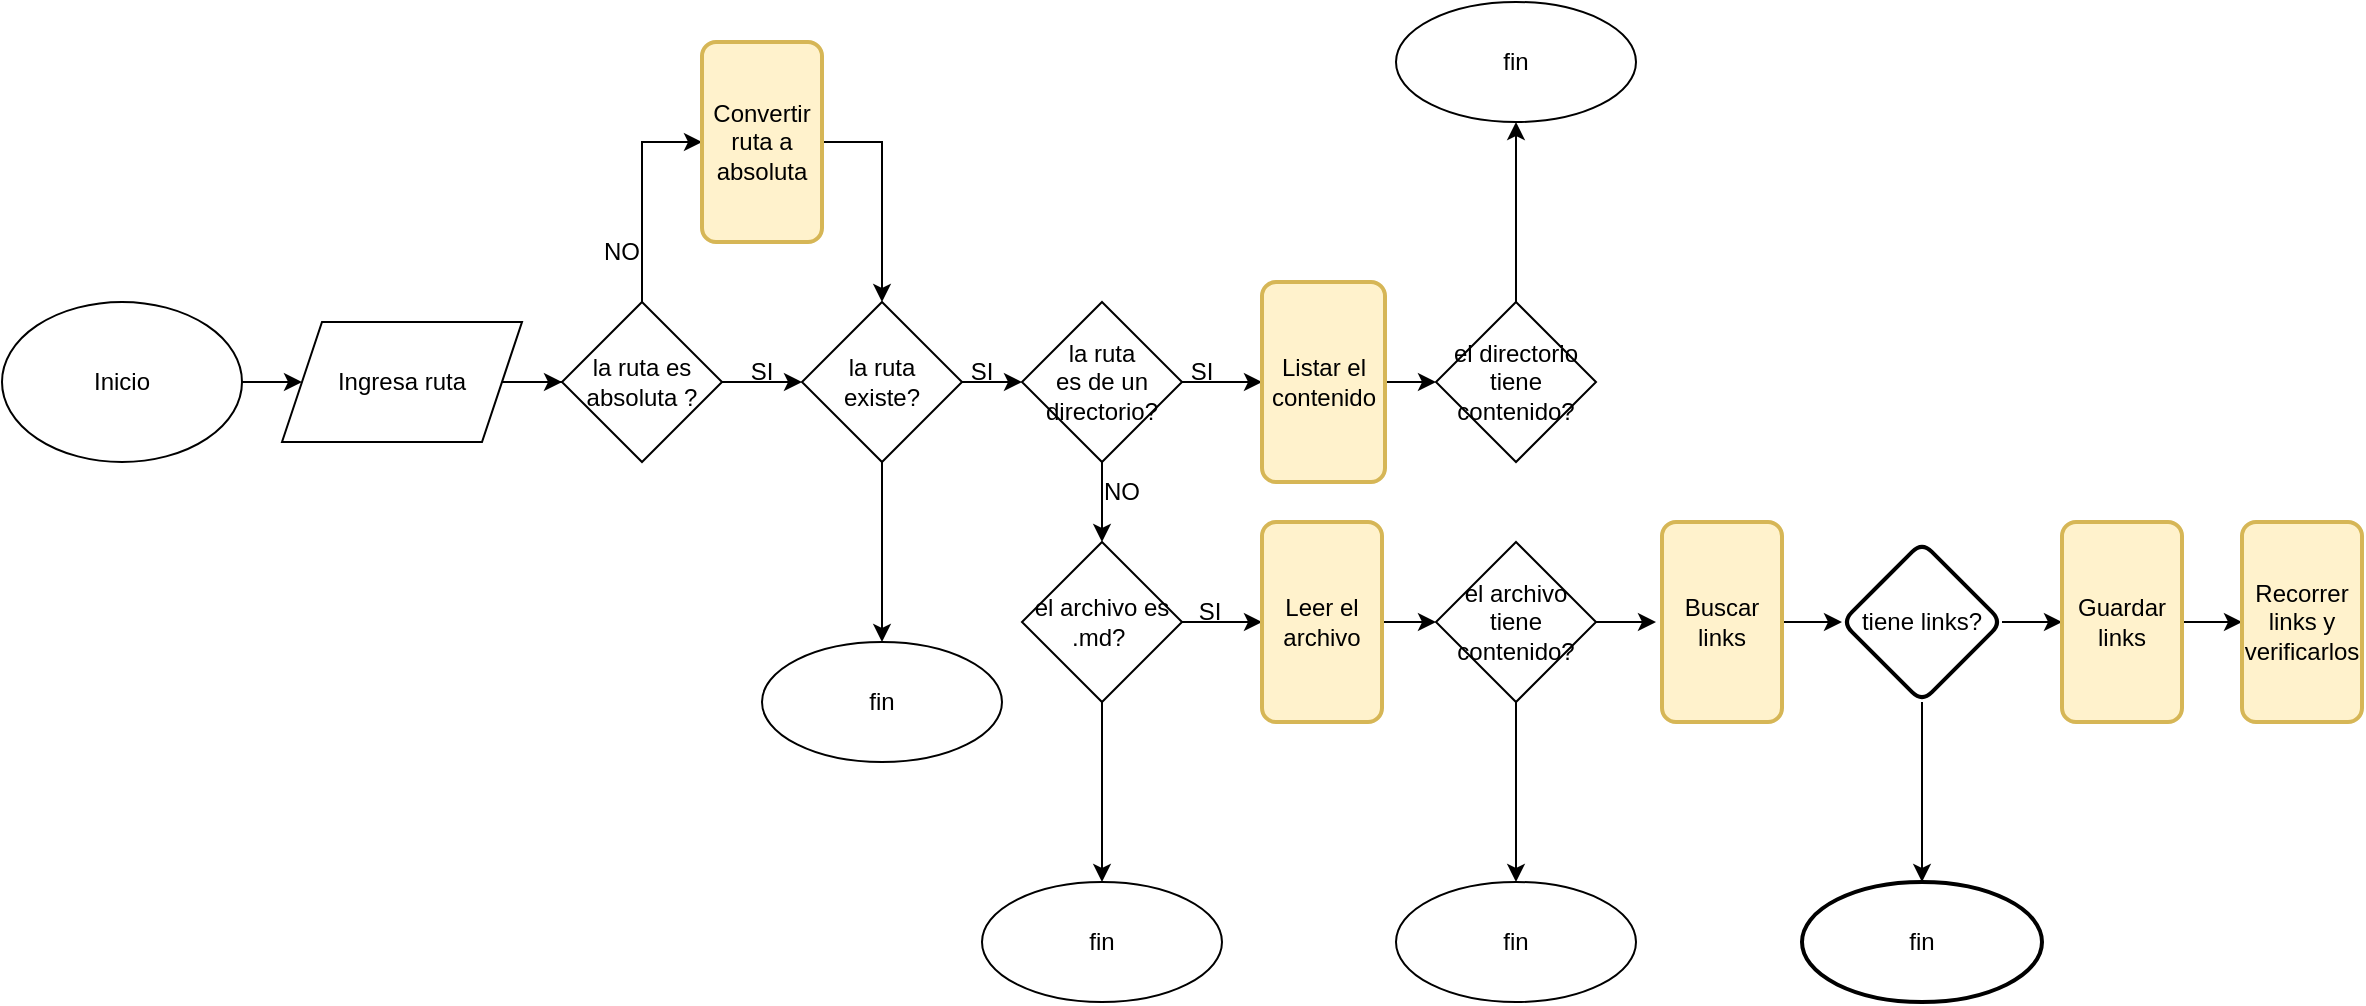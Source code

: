 <mxfile version="20.3.0" type="github"><diagram id="26Ks7-_Uhja3DBGOs-ar" name="Página-1"><mxGraphModel dx="2249" dy="794" grid="1" gridSize="10" guides="1" tooltips="1" connect="1" arrows="1" fold="1" page="1" pageScale="1" pageWidth="827" pageHeight="1169" math="0" shadow="0"><root><mxCell id="0"/><mxCell id="1" parent="0"/><mxCell id="2Gd0TbTfjD6tGiB_V3G2-24" value="" style="edgeStyle=orthogonalEdgeStyle;rounded=0;orthogonalLoop=1;jettySize=auto;html=1;" edge="1" parent="1" source="2Gd0TbTfjD6tGiB_V3G2-1" target="2Gd0TbTfjD6tGiB_V3G2-2"><mxGeometry relative="1" as="geometry"/></mxCell><mxCell id="2Gd0TbTfjD6tGiB_V3G2-1" value="Inicio" style="ellipse;whiteSpace=wrap;html=1;" vertex="1" parent="1"><mxGeometry x="-220" y="280" width="120" height="80" as="geometry"/></mxCell><mxCell id="2Gd0TbTfjD6tGiB_V3G2-19" value="" style="edgeStyle=orthogonalEdgeStyle;rounded=0;orthogonalLoop=1;jettySize=auto;html=1;" edge="1" parent="1"><mxGeometry relative="1" as="geometry"><mxPoint x="100" y="280" as="sourcePoint"/><mxPoint x="130" y="200" as="targetPoint"/><Array as="points"><mxPoint x="100" y="200"/></Array></mxGeometry></mxCell><mxCell id="2Gd0TbTfjD6tGiB_V3G2-23" value="" style="edgeStyle=orthogonalEdgeStyle;rounded=0;orthogonalLoop=1;jettySize=auto;html=1;" edge="1" parent="1" source="2Gd0TbTfjD6tGiB_V3G2-2" target="2Gd0TbTfjD6tGiB_V3G2-3"><mxGeometry relative="1" as="geometry"/></mxCell><mxCell id="2Gd0TbTfjD6tGiB_V3G2-2" value="Ingresa ruta" style="shape=parallelogram;perimeter=parallelogramPerimeter;whiteSpace=wrap;html=1;fixedSize=1;" vertex="1" parent="1"><mxGeometry x="-80" y="290" width="120" height="60" as="geometry"/></mxCell><mxCell id="2Gd0TbTfjD6tGiB_V3G2-13" value="" style="edgeStyle=orthogonalEdgeStyle;rounded=0;orthogonalLoop=1;jettySize=auto;html=1;" edge="1" parent="1" source="2Gd0TbTfjD6tGiB_V3G2-3" target="2Gd0TbTfjD6tGiB_V3G2-4"><mxGeometry relative="1" as="geometry"/></mxCell><mxCell id="2Gd0TbTfjD6tGiB_V3G2-3" value="la ruta es absoluta ?" style="rhombus;whiteSpace=wrap;html=1;" vertex="1" parent="1"><mxGeometry x="60" y="280" width="80" height="80" as="geometry"/></mxCell><mxCell id="2Gd0TbTfjD6tGiB_V3G2-27" value="" style="edgeStyle=orthogonalEdgeStyle;rounded=0;orthogonalLoop=1;jettySize=auto;html=1;" edge="1" parent="1" source="2Gd0TbTfjD6tGiB_V3G2-4" target="2Gd0TbTfjD6tGiB_V3G2-5"><mxGeometry relative="1" as="geometry"/></mxCell><mxCell id="2Gd0TbTfjD6tGiB_V3G2-37" value="" style="edgeStyle=orthogonalEdgeStyle;rounded=0;orthogonalLoop=1;jettySize=auto;html=1;" edge="1" parent="1" source="2Gd0TbTfjD6tGiB_V3G2-4" target="2Gd0TbTfjD6tGiB_V3G2-36"><mxGeometry relative="1" as="geometry"/></mxCell><mxCell id="2Gd0TbTfjD6tGiB_V3G2-4" value="la ruta &lt;br&gt;existe?" style="rhombus;whiteSpace=wrap;html=1;" vertex="1" parent="1"><mxGeometry x="180" y="280" width="80" height="80" as="geometry"/></mxCell><mxCell id="2Gd0TbTfjD6tGiB_V3G2-31" value="" style="edgeStyle=orthogonalEdgeStyle;rounded=0;orthogonalLoop=1;jettySize=auto;html=1;" edge="1" parent="1" source="2Gd0TbTfjD6tGiB_V3G2-5" target="2Gd0TbTfjD6tGiB_V3G2-6"><mxGeometry relative="1" as="geometry"/></mxCell><mxCell id="2Gd0TbTfjD6tGiB_V3G2-48" value="" style="edgeStyle=orthogonalEdgeStyle;rounded=0;orthogonalLoop=1;jettySize=auto;html=1;" edge="1" parent="1" source="2Gd0TbTfjD6tGiB_V3G2-5" target="2Gd0TbTfjD6tGiB_V3G2-47"><mxGeometry relative="1" as="geometry"/></mxCell><mxCell id="2Gd0TbTfjD6tGiB_V3G2-5" value="la ruta &lt;br&gt;es de un directorio?" style="rhombus;whiteSpace=wrap;html=1;" vertex="1" parent="1"><mxGeometry x="290" y="280" width="80" height="80" as="geometry"/></mxCell><mxCell id="2Gd0TbTfjD6tGiB_V3G2-35" value="" style="edgeStyle=orthogonalEdgeStyle;rounded=0;orthogonalLoop=1;jettySize=auto;html=1;" edge="1" parent="1" source="2Gd0TbTfjD6tGiB_V3G2-6" target="2Gd0TbTfjD6tGiB_V3G2-34"><mxGeometry relative="1" as="geometry"/></mxCell><mxCell id="2Gd0TbTfjD6tGiB_V3G2-45" value="" style="edgeStyle=orthogonalEdgeStyle;rounded=0;orthogonalLoop=1;jettySize=auto;html=1;" edge="1" parent="1" source="2Gd0TbTfjD6tGiB_V3G2-6" target="2Gd0TbTfjD6tGiB_V3G2-43"><mxGeometry relative="1" as="geometry"/></mxCell><mxCell id="2Gd0TbTfjD6tGiB_V3G2-6" value="el archivo es .md?&amp;nbsp;" style="rhombus;whiteSpace=wrap;html=1;" vertex="1" parent="1"><mxGeometry x="290" y="400" width="80" height="80" as="geometry"/></mxCell><mxCell id="2Gd0TbTfjD6tGiB_V3G2-51" value="" style="edgeStyle=orthogonalEdgeStyle;rounded=0;orthogonalLoop=1;jettySize=auto;html=1;" edge="1" parent="1" source="2Gd0TbTfjD6tGiB_V3G2-7" target="2Gd0TbTfjD6tGiB_V3G2-50"><mxGeometry relative="1" as="geometry"/></mxCell><mxCell id="2Gd0TbTfjD6tGiB_V3G2-7" value="el directorio tiene contenido?" style="rhombus;whiteSpace=wrap;html=1;" vertex="1" parent="1"><mxGeometry x="497" y="280" width="80" height="80" as="geometry"/></mxCell><mxCell id="2Gd0TbTfjD6tGiB_V3G2-53" value="" style="edgeStyle=orthogonalEdgeStyle;rounded=0;orthogonalLoop=1;jettySize=auto;html=1;" edge="1" parent="1" source="2Gd0TbTfjD6tGiB_V3G2-8" target="2Gd0TbTfjD6tGiB_V3G2-52"><mxGeometry relative="1" as="geometry"/></mxCell><mxCell id="2Gd0TbTfjD6tGiB_V3G2-54" value="" style="edgeStyle=orthogonalEdgeStyle;rounded=0;orthogonalLoop=1;jettySize=auto;html=1;" edge="1" parent="1" source="2Gd0TbTfjD6tGiB_V3G2-8"><mxGeometry relative="1" as="geometry"><mxPoint x="607" y="440" as="targetPoint"/></mxGeometry></mxCell><mxCell id="2Gd0TbTfjD6tGiB_V3G2-8" value="el archivo tiene contenido?" style="rhombus;whiteSpace=wrap;html=1;" vertex="1" parent="1"><mxGeometry x="497" y="400" width="80" height="80" as="geometry"/></mxCell><mxCell id="2Gd0TbTfjD6tGiB_V3G2-20" style="edgeStyle=orthogonalEdgeStyle;rounded=0;orthogonalLoop=1;jettySize=auto;html=1;entryX=0.5;entryY=0;entryDx=0;entryDy=0;" edge="1" parent="1" target="2Gd0TbTfjD6tGiB_V3G2-4"><mxGeometry relative="1" as="geometry"><mxPoint x="190" y="200" as="sourcePoint"/><mxPoint x="220" y="270" as="targetPoint"/><Array as="points"><mxPoint x="220" y="200"/></Array></mxGeometry></mxCell><mxCell id="2Gd0TbTfjD6tGiB_V3G2-25" value="SI" style="text;html=1;strokeColor=none;fillColor=none;align=center;verticalAlign=middle;whiteSpace=wrap;rounded=0;" vertex="1" parent="1"><mxGeometry x="130" y="300" width="60" height="30" as="geometry"/></mxCell><mxCell id="2Gd0TbTfjD6tGiB_V3G2-26" value="NO" style="text;html=1;strokeColor=none;fillColor=none;align=center;verticalAlign=middle;whiteSpace=wrap;rounded=0;" vertex="1" parent="1"><mxGeometry x="60" y="240" width="60" height="30" as="geometry"/></mxCell><mxCell id="2Gd0TbTfjD6tGiB_V3G2-28" value="SI" style="text;html=1;strokeColor=none;fillColor=none;align=center;verticalAlign=middle;whiteSpace=wrap;rounded=0;" vertex="1" parent="1"><mxGeometry x="240" y="300" width="60" height="30" as="geometry"/></mxCell><mxCell id="2Gd0TbTfjD6tGiB_V3G2-32" value="NO" style="text;html=1;strokeColor=none;fillColor=none;align=center;verticalAlign=middle;whiteSpace=wrap;rounded=0;" vertex="1" parent="1"><mxGeometry x="310" y="360" width="60" height="30" as="geometry"/></mxCell><mxCell id="2Gd0TbTfjD6tGiB_V3G2-33" value="SI" style="text;html=1;strokeColor=none;fillColor=none;align=center;verticalAlign=middle;whiteSpace=wrap;rounded=0;" vertex="1" parent="1"><mxGeometry x="350" y="300" width="60" height="30" as="geometry"/></mxCell><mxCell id="2Gd0TbTfjD6tGiB_V3G2-34" value="fin" style="ellipse;whiteSpace=wrap;html=1;" vertex="1" parent="1"><mxGeometry x="270" y="570" width="120" height="60" as="geometry"/></mxCell><mxCell id="2Gd0TbTfjD6tGiB_V3G2-36" value="fin" style="ellipse;whiteSpace=wrap;html=1;" vertex="1" parent="1"><mxGeometry x="160" y="450" width="120" height="60" as="geometry"/></mxCell><mxCell id="2Gd0TbTfjD6tGiB_V3G2-39" value="SI" style="text;html=1;strokeColor=none;fillColor=none;align=center;verticalAlign=middle;whiteSpace=wrap;rounded=0;" vertex="1" parent="1"><mxGeometry x="354" y="420" width="60" height="30" as="geometry"/></mxCell><mxCell id="2Gd0TbTfjD6tGiB_V3G2-46" value="" style="edgeStyle=orthogonalEdgeStyle;rounded=0;orthogonalLoop=1;jettySize=auto;html=1;" edge="1" parent="1" source="2Gd0TbTfjD6tGiB_V3G2-43" target="2Gd0TbTfjD6tGiB_V3G2-8"><mxGeometry relative="1" as="geometry"/></mxCell><mxCell id="2Gd0TbTfjD6tGiB_V3G2-43" value="Leer el archivo" style="rounded=1;whiteSpace=wrap;html=1;absoluteArcSize=1;arcSize=14;strokeWidth=2;fillColor=#fff2cc;strokeColor=#d6b656;" vertex="1" parent="1"><mxGeometry x="410" y="390" width="60" height="100" as="geometry"/></mxCell><mxCell id="2Gd0TbTfjD6tGiB_V3G2-44" value="Convertir ruta a absoluta" style="rounded=1;whiteSpace=wrap;html=1;absoluteArcSize=1;arcSize=14;strokeWidth=2;fillColor=#fff2cc;strokeColor=#d6b656;" vertex="1" parent="1"><mxGeometry x="130" y="150" width="60" height="100" as="geometry"/></mxCell><mxCell id="2Gd0TbTfjD6tGiB_V3G2-49" value="" style="edgeStyle=orthogonalEdgeStyle;rounded=0;orthogonalLoop=1;jettySize=auto;html=1;" edge="1" parent="1" source="2Gd0TbTfjD6tGiB_V3G2-47" target="2Gd0TbTfjD6tGiB_V3G2-7"><mxGeometry relative="1" as="geometry"/></mxCell><mxCell id="2Gd0TbTfjD6tGiB_V3G2-47" value="Listar el contenido" style="rounded=1;whiteSpace=wrap;html=1;absoluteArcSize=1;arcSize=14;strokeWidth=2;fillColor=#fff2cc;strokeColor=#d6b656;" vertex="1" parent="1"><mxGeometry x="410" y="270" width="61.5" height="100" as="geometry"/></mxCell><mxCell id="2Gd0TbTfjD6tGiB_V3G2-50" value="fin" style="ellipse;whiteSpace=wrap;html=1;" vertex="1" parent="1"><mxGeometry x="477" y="130" width="120" height="60" as="geometry"/></mxCell><mxCell id="2Gd0TbTfjD6tGiB_V3G2-52" value="fin" style="ellipse;whiteSpace=wrap;html=1;" vertex="1" parent="1"><mxGeometry x="477" y="570" width="120" height="60" as="geometry"/></mxCell><mxCell id="2Gd0TbTfjD6tGiB_V3G2-57" value="" style="edgeStyle=orthogonalEdgeStyle;rounded=0;orthogonalLoop=1;jettySize=auto;html=1;" edge="1" parent="1" source="2Gd0TbTfjD6tGiB_V3G2-55" target="2Gd0TbTfjD6tGiB_V3G2-56"><mxGeometry relative="1" as="geometry"/></mxCell><mxCell id="2Gd0TbTfjD6tGiB_V3G2-55" value="Buscar links" style="rounded=1;whiteSpace=wrap;html=1;absoluteArcSize=1;arcSize=14;strokeWidth=2;fillColor=#fff2cc;strokeColor=#d6b656;" vertex="1" parent="1"><mxGeometry x="610" y="390" width="60" height="100" as="geometry"/></mxCell><mxCell id="2Gd0TbTfjD6tGiB_V3G2-59" value="" style="edgeStyle=orthogonalEdgeStyle;rounded=0;orthogonalLoop=1;jettySize=auto;html=1;" edge="1" parent="1" source="2Gd0TbTfjD6tGiB_V3G2-56" target="2Gd0TbTfjD6tGiB_V3G2-58"><mxGeometry relative="1" as="geometry"/></mxCell><mxCell id="2Gd0TbTfjD6tGiB_V3G2-65" value="" style="edgeStyle=orthogonalEdgeStyle;rounded=0;orthogonalLoop=1;jettySize=auto;html=1;" edge="1" parent="1" source="2Gd0TbTfjD6tGiB_V3G2-56" target="2Gd0TbTfjD6tGiB_V3G2-64"><mxGeometry relative="1" as="geometry"/></mxCell><mxCell id="2Gd0TbTfjD6tGiB_V3G2-56" value="tiene links?" style="rhombus;whiteSpace=wrap;html=1;rounded=1;arcSize=14;strokeWidth=2;" vertex="1" parent="1"><mxGeometry x="700" y="400" width="80" height="80" as="geometry"/></mxCell><mxCell id="2Gd0TbTfjD6tGiB_V3G2-58" value="fin" style="ellipse;whiteSpace=wrap;html=1;rounded=1;arcSize=14;strokeWidth=2;" vertex="1" parent="1"><mxGeometry x="680" y="570" width="120" height="60" as="geometry"/></mxCell><mxCell id="2Gd0TbTfjD6tGiB_V3G2-67" value="" style="edgeStyle=orthogonalEdgeStyle;rounded=0;orthogonalLoop=1;jettySize=auto;html=1;" edge="1" parent="1" source="2Gd0TbTfjD6tGiB_V3G2-64" target="2Gd0TbTfjD6tGiB_V3G2-66"><mxGeometry relative="1" as="geometry"/></mxCell><mxCell id="2Gd0TbTfjD6tGiB_V3G2-64" value="Guardar links" style="rounded=1;whiteSpace=wrap;html=1;absoluteArcSize=1;arcSize=14;strokeWidth=2;fillColor=#fff2cc;strokeColor=#d6b656;" vertex="1" parent="1"><mxGeometry x="810" y="390" width="60" height="100" as="geometry"/></mxCell><mxCell id="2Gd0TbTfjD6tGiB_V3G2-66" value="Recorrer links y verificarlos" style="rounded=1;whiteSpace=wrap;html=1;absoluteArcSize=1;arcSize=14;strokeWidth=2;fillColor=#fff2cc;strokeColor=#d6b656;" vertex="1" parent="1"><mxGeometry x="900" y="390" width="60" height="100" as="geometry"/></mxCell></root></mxGraphModel></diagram></mxfile>